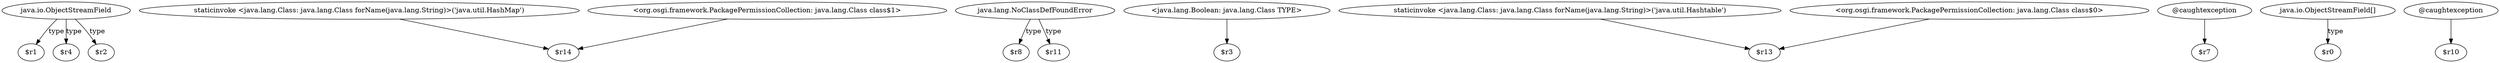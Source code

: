 digraph g {
0[label="java.io.ObjectStreamField"]
1[label="$r1"]
0->1[label="type"]
2[label="staticinvoke <java.lang.Class: java.lang.Class forName(java.lang.String)>('java.util.HashMap')"]
3[label="$r14"]
2->3[label=""]
4[label="java.lang.NoClassDefFoundError"]
5[label="$r8"]
4->5[label="type"]
6[label="<java.lang.Boolean: java.lang.Class TYPE>"]
7[label="$r3"]
6->7[label=""]
8[label="staticinvoke <java.lang.Class: java.lang.Class forName(java.lang.String)>('java.util.Hashtable')"]
9[label="$r13"]
8->9[label=""]
10[label="$r4"]
0->10[label="type"]
11[label="<org.osgi.framework.PackagePermissionCollection: java.lang.Class class$0>"]
11->9[label=""]
12[label="$r11"]
4->12[label="type"]
13[label="<org.osgi.framework.PackagePermissionCollection: java.lang.Class class$1>"]
13->3[label=""]
14[label="$r2"]
0->14[label="type"]
15[label="@caughtexception"]
16[label="$r7"]
15->16[label=""]
17[label="java.io.ObjectStreamField[]"]
18[label="$r0"]
17->18[label="type"]
19[label="@caughtexception"]
20[label="$r10"]
19->20[label=""]
}